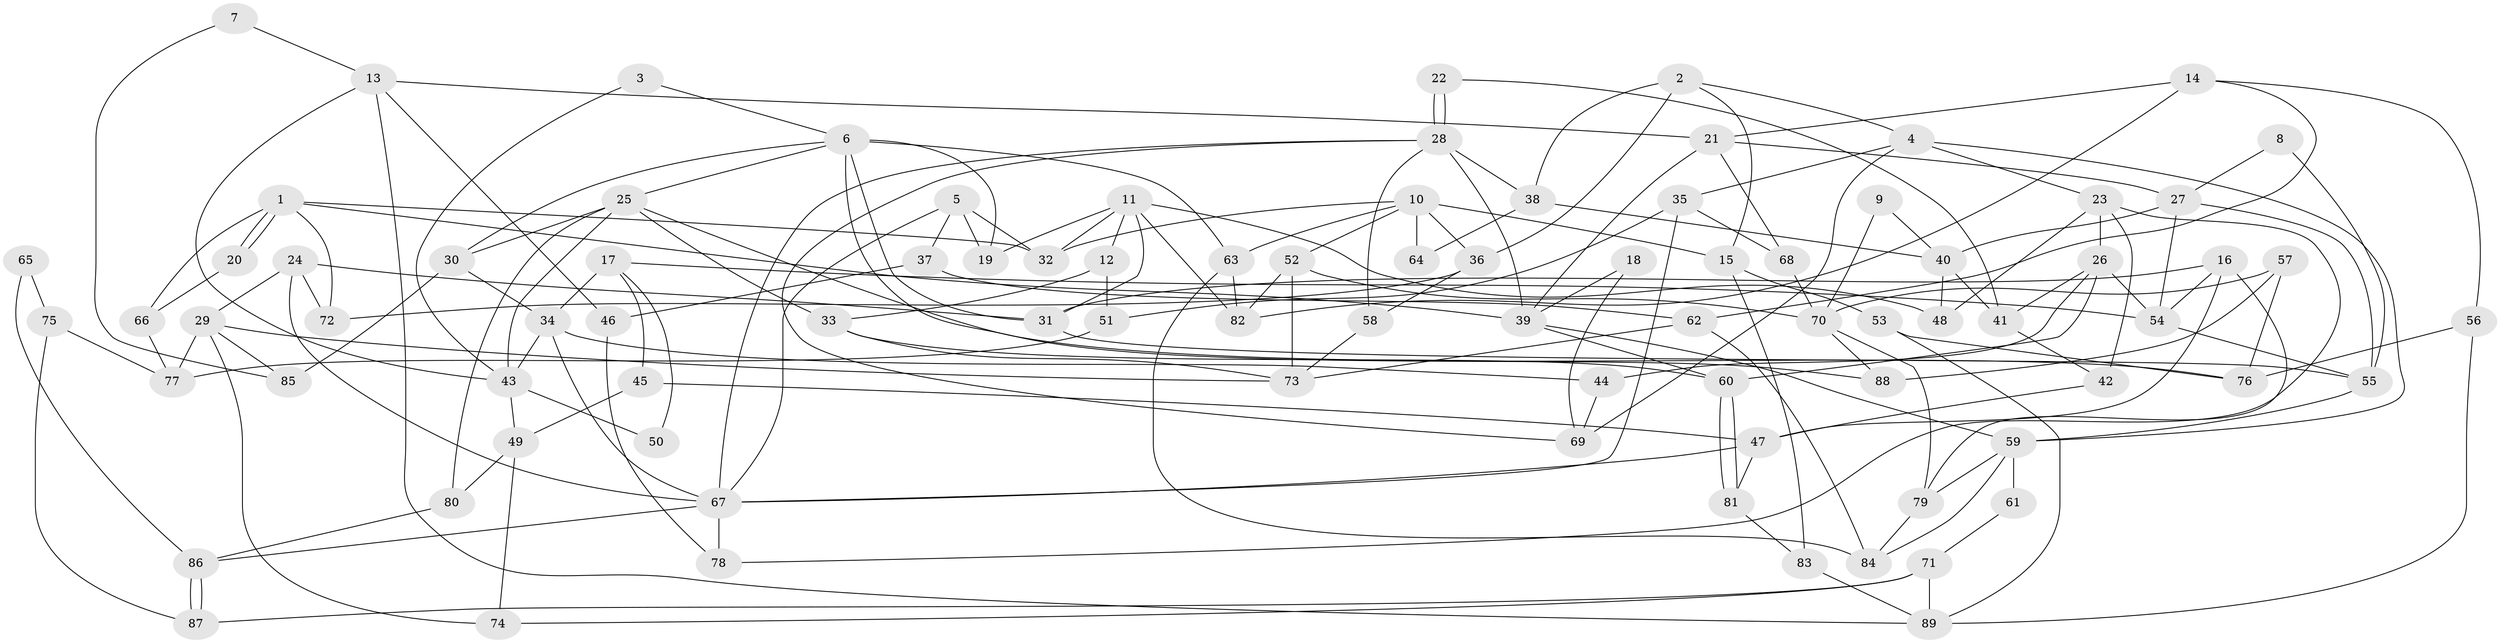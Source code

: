 // Generated by graph-tools (version 1.1) at 2025/15/03/09/25 04:15:17]
// undirected, 89 vertices, 178 edges
graph export_dot {
graph [start="1"]
  node [color=gray90,style=filled];
  1;
  2;
  3;
  4;
  5;
  6;
  7;
  8;
  9;
  10;
  11;
  12;
  13;
  14;
  15;
  16;
  17;
  18;
  19;
  20;
  21;
  22;
  23;
  24;
  25;
  26;
  27;
  28;
  29;
  30;
  31;
  32;
  33;
  34;
  35;
  36;
  37;
  38;
  39;
  40;
  41;
  42;
  43;
  44;
  45;
  46;
  47;
  48;
  49;
  50;
  51;
  52;
  53;
  54;
  55;
  56;
  57;
  58;
  59;
  60;
  61;
  62;
  63;
  64;
  65;
  66;
  67;
  68;
  69;
  70;
  71;
  72;
  73;
  74;
  75;
  76;
  77;
  78;
  79;
  80;
  81;
  82;
  83;
  84;
  85;
  86;
  87;
  88;
  89;
  1 -- 39;
  1 -- 20;
  1 -- 20;
  1 -- 32;
  1 -- 66;
  1 -- 72;
  2 -- 4;
  2 -- 36;
  2 -- 15;
  2 -- 38;
  3 -- 6;
  3 -- 43;
  4 -- 23;
  4 -- 59;
  4 -- 35;
  4 -- 69;
  5 -- 37;
  5 -- 32;
  5 -- 19;
  5 -- 67;
  6 -- 63;
  6 -- 31;
  6 -- 19;
  6 -- 25;
  6 -- 30;
  6 -- 88;
  7 -- 85;
  7 -- 13;
  8 -- 27;
  8 -- 55;
  9 -- 40;
  9 -- 70;
  10 -- 32;
  10 -- 15;
  10 -- 36;
  10 -- 52;
  10 -- 63;
  10 -- 64;
  11 -- 82;
  11 -- 19;
  11 -- 12;
  11 -- 31;
  11 -- 32;
  11 -- 48;
  12 -- 33;
  12 -- 51;
  13 -- 43;
  13 -- 89;
  13 -- 21;
  13 -- 46;
  14 -- 62;
  14 -- 21;
  14 -- 56;
  14 -- 82;
  15 -- 83;
  15 -- 53;
  16 -- 79;
  16 -- 31;
  16 -- 47;
  16 -- 54;
  17 -- 34;
  17 -- 54;
  17 -- 45;
  17 -- 50;
  18 -- 69;
  18 -- 39;
  20 -- 66;
  21 -- 39;
  21 -- 27;
  21 -- 68;
  22 -- 41;
  22 -- 28;
  22 -- 28;
  23 -- 48;
  23 -- 26;
  23 -- 42;
  23 -- 78;
  24 -- 67;
  24 -- 72;
  24 -- 29;
  24 -- 31;
  25 -- 30;
  25 -- 33;
  25 -- 43;
  25 -- 76;
  25 -- 80;
  26 -- 54;
  26 -- 41;
  26 -- 44;
  26 -- 60;
  27 -- 54;
  27 -- 40;
  27 -- 55;
  28 -- 67;
  28 -- 38;
  28 -- 39;
  28 -- 58;
  28 -- 69;
  29 -- 73;
  29 -- 74;
  29 -- 77;
  29 -- 85;
  30 -- 34;
  30 -- 85;
  31 -- 55;
  33 -- 60;
  33 -- 73;
  34 -- 67;
  34 -- 44;
  34 -- 43;
  35 -- 67;
  35 -- 51;
  35 -- 68;
  36 -- 58;
  36 -- 72;
  37 -- 62;
  37 -- 46;
  38 -- 40;
  38 -- 64;
  39 -- 60;
  39 -- 59;
  40 -- 41;
  40 -- 48;
  41 -- 42;
  42 -- 47;
  43 -- 49;
  43 -- 50;
  44 -- 69;
  45 -- 49;
  45 -- 47;
  46 -- 78;
  47 -- 67;
  47 -- 81;
  49 -- 80;
  49 -- 74;
  51 -- 77;
  52 -- 82;
  52 -- 70;
  52 -- 73;
  53 -- 76;
  53 -- 89;
  54 -- 55;
  55 -- 59;
  56 -- 76;
  56 -- 89;
  57 -- 70;
  57 -- 88;
  57 -- 76;
  58 -- 73;
  59 -- 61;
  59 -- 79;
  59 -- 84;
  60 -- 81;
  60 -- 81;
  61 -- 71;
  62 -- 73;
  62 -- 84;
  63 -- 84;
  63 -- 82;
  65 -- 75;
  65 -- 86;
  66 -- 77;
  67 -- 78;
  67 -- 86;
  68 -- 70;
  70 -- 79;
  70 -- 88;
  71 -- 74;
  71 -- 89;
  71 -- 87;
  75 -- 77;
  75 -- 87;
  79 -- 84;
  80 -- 86;
  81 -- 83;
  83 -- 89;
  86 -- 87;
  86 -- 87;
}
